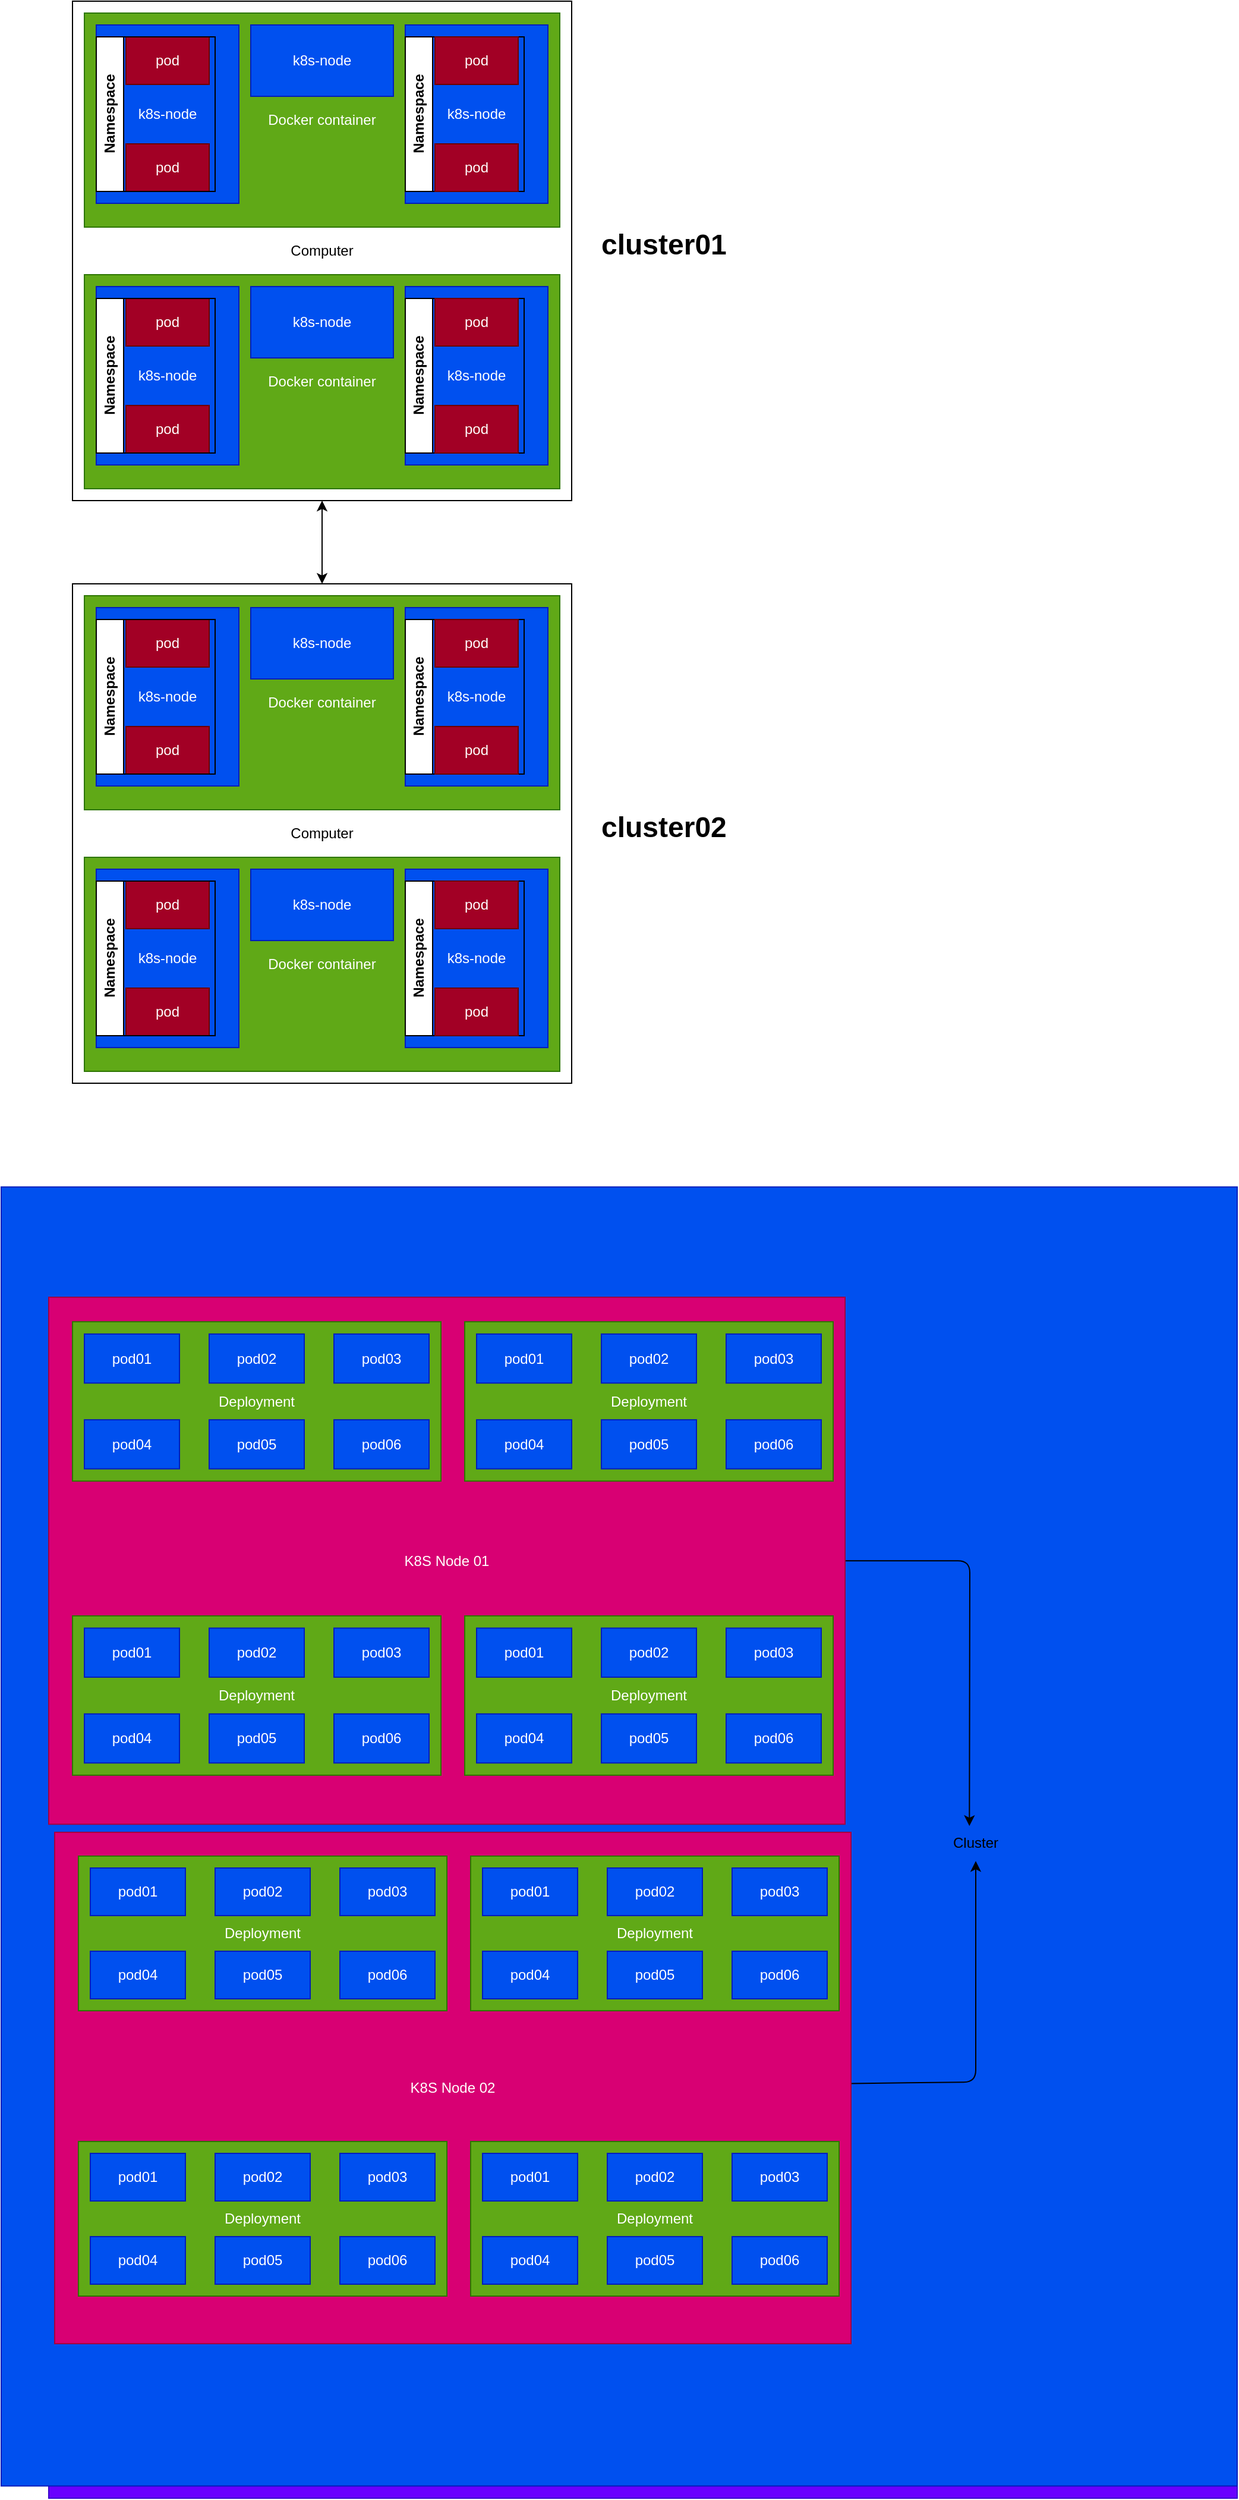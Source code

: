 <mxfile>
    <diagram id="Uwu_7KgjFISN3UCunWLy" name="Page-1">
        <mxGraphModel dx="1042" dy="410" grid="1" gridSize="10" guides="1" tooltips="1" connect="1" arrows="1" fold="1" page="1" pageScale="1" pageWidth="850" pageHeight="1100" math="0" shadow="0">
            <root>
                <mxCell id="0"/>
                <mxCell id="1" parent="0"/>
                <mxCell id="27" value="" style="group" parent="1" vertex="1" connectable="0">
                    <mxGeometry x="80" y="60" width="420" height="420" as="geometry"/>
                </mxCell>
                <mxCell id="2" value="Computer" style="whiteSpace=wrap;html=1;aspect=fixed;" parent="27" vertex="1">
                    <mxGeometry width="420" height="420" as="geometry"/>
                </mxCell>
                <mxCell id="15" value="" style="group" parent="27" vertex="1" connectable="0">
                    <mxGeometry x="10" y="10" width="400" height="180" as="geometry"/>
                </mxCell>
                <mxCell id="3" value="Docker container" style="rounded=0;whiteSpace=wrap;html=1;fillColor=#60a917;fontColor=#ffffff;strokeColor=#2D7600;" parent="15" vertex="1">
                    <mxGeometry width="400" height="180" as="geometry"/>
                </mxCell>
                <mxCell id="6" value="k8s-node" style="rounded=0;whiteSpace=wrap;html=1;fillColor=#0050ef;fontColor=#ffffff;strokeColor=#001DBC;" parent="15" vertex="1">
                    <mxGeometry x="10" y="10" width="120" height="150" as="geometry"/>
                </mxCell>
                <mxCell id="7" value="k8s-node" style="rounded=0;whiteSpace=wrap;html=1;fillColor=#0050ef;fontColor=#ffffff;strokeColor=#001DBC;" parent="15" vertex="1">
                    <mxGeometry x="140" y="10" width="120" height="60" as="geometry"/>
                </mxCell>
                <mxCell id="8" value="k8s-node" style="rounded=0;whiteSpace=wrap;html=1;fillColor=#0050ef;fontColor=#ffffff;strokeColor=#001DBC;" parent="15" vertex="1">
                    <mxGeometry x="270" y="10" width="120" height="150" as="geometry"/>
                </mxCell>
                <mxCell id="9" value="pod" style="rounded=0;whiteSpace=wrap;html=1;fillColor=#a20025;fontColor=#ffffff;strokeColor=#6F0000;" parent="15" vertex="1">
                    <mxGeometry x="35" y="110" width="70" height="40" as="geometry"/>
                </mxCell>
                <mxCell id="10" value="pod" style="rounded=0;whiteSpace=wrap;html=1;fillColor=#a20025;fontColor=#ffffff;strokeColor=#6F0000;" parent="15" vertex="1">
                    <mxGeometry x="35" y="20" width="70" height="40" as="geometry"/>
                </mxCell>
                <mxCell id="11" value="Namespace" style="swimlane;horizontal=0;whiteSpace=wrap;html=1;" parent="15" vertex="1">
                    <mxGeometry x="10" y="20" width="100" height="130" as="geometry"/>
                </mxCell>
                <mxCell id="12" value="Namespace" style="swimlane;horizontal=0;whiteSpace=wrap;html=1;" parent="15" vertex="1">
                    <mxGeometry x="270" y="20" width="100" height="130" as="geometry"/>
                </mxCell>
                <mxCell id="13" value="pod" style="rounded=0;whiteSpace=wrap;html=1;fillColor=#a20025;fontColor=#ffffff;strokeColor=#6F0000;" parent="15" vertex="1">
                    <mxGeometry x="295" y="20" width="70" height="40" as="geometry"/>
                </mxCell>
                <mxCell id="14" value="pod" style="rounded=0;whiteSpace=wrap;html=1;fillColor=#a20025;fontColor=#ffffff;strokeColor=#6F0000;" parent="15" vertex="1">
                    <mxGeometry x="295" y="110" width="70" height="40" as="geometry"/>
                </mxCell>
                <mxCell id="16" value="" style="group" parent="27" vertex="1" connectable="0">
                    <mxGeometry x="10" y="230" width="400" height="180" as="geometry"/>
                </mxCell>
                <mxCell id="17" value="Docker container" style="rounded=0;whiteSpace=wrap;html=1;fillColor=#60a917;fontColor=#ffffff;strokeColor=#2D7600;" parent="16" vertex="1">
                    <mxGeometry width="400" height="180" as="geometry"/>
                </mxCell>
                <mxCell id="18" value="k8s-node" style="rounded=0;whiteSpace=wrap;html=1;fillColor=#0050ef;fontColor=#ffffff;strokeColor=#001DBC;" parent="16" vertex="1">
                    <mxGeometry x="10" y="10" width="120" height="150" as="geometry"/>
                </mxCell>
                <mxCell id="19" value="k8s-node" style="rounded=0;whiteSpace=wrap;html=1;fillColor=#0050ef;fontColor=#ffffff;strokeColor=#001DBC;" parent="16" vertex="1">
                    <mxGeometry x="140" y="10" width="120" height="60" as="geometry"/>
                </mxCell>
                <mxCell id="20" value="k8s-node" style="rounded=0;whiteSpace=wrap;html=1;fillColor=#0050ef;fontColor=#ffffff;strokeColor=#001DBC;" parent="16" vertex="1">
                    <mxGeometry x="270" y="10" width="120" height="150" as="geometry"/>
                </mxCell>
                <mxCell id="21" value="pod" style="rounded=0;whiteSpace=wrap;html=1;fillColor=#a20025;fontColor=#ffffff;strokeColor=#6F0000;" parent="16" vertex="1">
                    <mxGeometry x="35" y="110" width="70" height="40" as="geometry"/>
                </mxCell>
                <mxCell id="22" value="pod" style="rounded=0;whiteSpace=wrap;html=1;fillColor=#a20025;fontColor=#ffffff;strokeColor=#6F0000;" parent="16" vertex="1">
                    <mxGeometry x="35" y="20" width="70" height="40" as="geometry"/>
                </mxCell>
                <mxCell id="23" value="Namespace" style="swimlane;horizontal=0;whiteSpace=wrap;html=1;" parent="16" vertex="1">
                    <mxGeometry x="10" y="20" width="100" height="130" as="geometry"/>
                </mxCell>
                <mxCell id="24" value="Namespace" style="swimlane;horizontal=0;whiteSpace=wrap;html=1;" parent="16" vertex="1">
                    <mxGeometry x="270" y="20" width="100" height="130" as="geometry"/>
                </mxCell>
                <mxCell id="25" value="pod" style="rounded=0;whiteSpace=wrap;html=1;fillColor=#a20025;fontColor=#ffffff;strokeColor=#6F0000;" parent="16" vertex="1">
                    <mxGeometry x="295" y="20" width="70" height="40" as="geometry"/>
                </mxCell>
                <mxCell id="26" value="pod" style="rounded=0;whiteSpace=wrap;html=1;fillColor=#a20025;fontColor=#ffffff;strokeColor=#6F0000;" parent="16" vertex="1">
                    <mxGeometry x="295" y="110" width="70" height="40" as="geometry"/>
                </mxCell>
                <mxCell id="28" value="" style="group" parent="1" vertex="1" connectable="0">
                    <mxGeometry x="80" y="550" width="420" height="420" as="geometry"/>
                </mxCell>
                <mxCell id="29" value="Computer" style="whiteSpace=wrap;html=1;aspect=fixed;" parent="28" vertex="1">
                    <mxGeometry width="420" height="420" as="geometry"/>
                </mxCell>
                <mxCell id="30" value="" style="group" parent="28" vertex="1" connectable="0">
                    <mxGeometry x="10" y="10" width="400" height="180" as="geometry"/>
                </mxCell>
                <mxCell id="31" value="Docker container" style="rounded=0;whiteSpace=wrap;html=1;fillColor=#60a917;fontColor=#ffffff;strokeColor=#2D7600;" parent="30" vertex="1">
                    <mxGeometry width="400" height="180" as="geometry"/>
                </mxCell>
                <mxCell id="32" value="k8s-node" style="rounded=0;whiteSpace=wrap;html=1;fillColor=#0050ef;fontColor=#ffffff;strokeColor=#001DBC;" parent="30" vertex="1">
                    <mxGeometry x="10" y="10" width="120" height="150" as="geometry"/>
                </mxCell>
                <mxCell id="33" value="k8s-node" style="rounded=0;whiteSpace=wrap;html=1;fillColor=#0050ef;fontColor=#ffffff;strokeColor=#001DBC;" parent="30" vertex="1">
                    <mxGeometry x="140" y="10" width="120" height="60" as="geometry"/>
                </mxCell>
                <mxCell id="34" value="k8s-node" style="rounded=0;whiteSpace=wrap;html=1;fillColor=#0050ef;fontColor=#ffffff;strokeColor=#001DBC;" parent="30" vertex="1">
                    <mxGeometry x="270" y="10" width="120" height="150" as="geometry"/>
                </mxCell>
                <mxCell id="35" value="pod" style="rounded=0;whiteSpace=wrap;html=1;fillColor=#a20025;fontColor=#ffffff;strokeColor=#6F0000;" parent="30" vertex="1">
                    <mxGeometry x="35" y="110" width="70" height="40" as="geometry"/>
                </mxCell>
                <mxCell id="36" value="pod" style="rounded=0;whiteSpace=wrap;html=1;fillColor=#a20025;fontColor=#ffffff;strokeColor=#6F0000;" parent="30" vertex="1">
                    <mxGeometry x="35" y="20" width="70" height="40" as="geometry"/>
                </mxCell>
                <mxCell id="37" value="Namespace" style="swimlane;horizontal=0;whiteSpace=wrap;html=1;" parent="30" vertex="1">
                    <mxGeometry x="10" y="20" width="100" height="130" as="geometry"/>
                </mxCell>
                <mxCell id="38" value="Namespace" style="swimlane;horizontal=0;whiteSpace=wrap;html=1;" parent="30" vertex="1">
                    <mxGeometry x="270" y="20" width="100" height="130" as="geometry"/>
                </mxCell>
                <mxCell id="39" value="pod" style="rounded=0;whiteSpace=wrap;html=1;fillColor=#a20025;fontColor=#ffffff;strokeColor=#6F0000;" parent="30" vertex="1">
                    <mxGeometry x="295" y="20" width="70" height="40" as="geometry"/>
                </mxCell>
                <mxCell id="40" value="pod" style="rounded=0;whiteSpace=wrap;html=1;fillColor=#a20025;fontColor=#ffffff;strokeColor=#6F0000;" parent="30" vertex="1">
                    <mxGeometry x="295" y="110" width="70" height="40" as="geometry"/>
                </mxCell>
                <mxCell id="41" value="" style="group" parent="28" vertex="1" connectable="0">
                    <mxGeometry x="10" y="230" width="400" height="180" as="geometry"/>
                </mxCell>
                <mxCell id="42" value="Docker container" style="rounded=0;whiteSpace=wrap;html=1;fillColor=#60a917;fontColor=#ffffff;strokeColor=#2D7600;" parent="41" vertex="1">
                    <mxGeometry width="400" height="180" as="geometry"/>
                </mxCell>
                <mxCell id="43" value="k8s-node" style="rounded=0;whiteSpace=wrap;html=1;fillColor=#0050ef;fontColor=#ffffff;strokeColor=#001DBC;" parent="41" vertex="1">
                    <mxGeometry x="10" y="10" width="120" height="150" as="geometry"/>
                </mxCell>
                <mxCell id="44" value="k8s-node" style="rounded=0;whiteSpace=wrap;html=1;fillColor=#0050ef;fontColor=#ffffff;strokeColor=#001DBC;" parent="41" vertex="1">
                    <mxGeometry x="140" y="10" width="120" height="60" as="geometry"/>
                </mxCell>
                <mxCell id="45" value="k8s-node" style="rounded=0;whiteSpace=wrap;html=1;fillColor=#0050ef;fontColor=#ffffff;strokeColor=#001DBC;" parent="41" vertex="1">
                    <mxGeometry x="270" y="10" width="120" height="150" as="geometry"/>
                </mxCell>
                <mxCell id="46" value="pod" style="rounded=0;whiteSpace=wrap;html=1;fillColor=#a20025;fontColor=#ffffff;strokeColor=#6F0000;" parent="41" vertex="1">
                    <mxGeometry x="35" y="110" width="70" height="40" as="geometry"/>
                </mxCell>
                <mxCell id="47" value="pod" style="rounded=0;whiteSpace=wrap;html=1;fillColor=#a20025;fontColor=#ffffff;strokeColor=#6F0000;" parent="41" vertex="1">
                    <mxGeometry x="35" y="20" width="70" height="40" as="geometry"/>
                </mxCell>
                <mxCell id="48" value="Namespace" style="swimlane;horizontal=0;whiteSpace=wrap;html=1;" parent="41" vertex="1">
                    <mxGeometry x="10" y="20" width="100" height="130" as="geometry"/>
                </mxCell>
                <mxCell id="49" value="Namespace" style="swimlane;horizontal=0;whiteSpace=wrap;html=1;" parent="41" vertex="1">
                    <mxGeometry x="270" y="20" width="100" height="130" as="geometry"/>
                </mxCell>
                <mxCell id="50" value="pod" style="rounded=0;whiteSpace=wrap;html=1;fillColor=#a20025;fontColor=#ffffff;strokeColor=#6F0000;" parent="41" vertex="1">
                    <mxGeometry x="295" y="20" width="70" height="40" as="geometry"/>
                </mxCell>
                <mxCell id="51" value="pod" style="rounded=0;whiteSpace=wrap;html=1;fillColor=#a20025;fontColor=#ffffff;strokeColor=#6F0000;" parent="41" vertex="1">
                    <mxGeometry x="295" y="110" width="70" height="40" as="geometry"/>
                </mxCell>
                <mxCell id="54" value="" style="endArrow=classic;startArrow=classic;html=1;entryX=0.5;entryY=1;entryDx=0;entryDy=0;exitX=0.5;exitY=0;exitDx=0;exitDy=0;" parent="1" source="29" target="2" edge="1">
                    <mxGeometry width="50" height="50" relative="1" as="geometry">
                        <mxPoint x="260" y="540" as="sourcePoint"/>
                        <mxPoint x="310" y="490" as="targetPoint"/>
                    </mxGeometry>
                </mxCell>
                <mxCell id="55" value="&lt;h1&gt;cluster01&lt;/h1&gt;" style="text;html=1;strokeColor=none;fillColor=none;spacing=5;spacingTop=-20;whiteSpace=wrap;overflow=hidden;rounded=0;" parent="1" vertex="1">
                    <mxGeometry x="520" y="245" width="130" height="50" as="geometry"/>
                </mxCell>
                <mxCell id="56" value="&lt;h1&gt;cluster02&lt;/h1&gt;" style="text;html=1;strokeColor=none;fillColor=none;spacing=5;spacingTop=-20;whiteSpace=wrap;overflow=hidden;rounded=0;" parent="1" vertex="1">
                    <mxGeometry x="520" y="735" width="130" height="50" as="geometry"/>
                </mxCell>
                <mxCell id="94" value="" style="group;fillColor=#6a00ff;fontColor=#ffffff;strokeColor=#3700CC;" parent="1" vertex="1" connectable="0">
                    <mxGeometry x="60" y="1150" width="1000" height="1010" as="geometry"/>
                </mxCell>
                <mxCell id="130" value="" style="rounded=0;whiteSpace=wrap;html=1;fillColor=#0050ef;fontColor=#ffffff;strokeColor=#001DBC;" parent="94" vertex="1">
                    <mxGeometry x="-40" y="-92.755" width="1040" height="1092.449" as="geometry"/>
                </mxCell>
                <mxCell id="133" style="edgeStyle=none;html=1;entryX=0.411;entryY=0.049;entryDx=0;entryDy=0;entryPerimeter=0;" parent="94" source="57" target="132" edge="1">
                    <mxGeometry relative="1" as="geometry">
                        <Array as="points">
                            <mxPoint x="775" y="221.582"/>
                        </Array>
                    </mxGeometry>
                </mxCell>
                <mxCell id="57" value="K8S Node 01" style="rounded=0;whiteSpace=wrap;html=1;fillColor=#d80073;fontColor=#ffffff;strokeColor=#A50040;" parent="94" vertex="1">
                    <mxGeometry width="670" height="443.163" as="geometry"/>
                </mxCell>
                <mxCell id="77" value="" style="group" parent="94" vertex="1" connectable="0">
                    <mxGeometry x="350" y="20.612" width="310" height="133.98" as="geometry"/>
                </mxCell>
                <mxCell id="78" value="Deployment" style="rounded=0;whiteSpace=wrap;html=1;fillColor=#60a917;fontColor=#ffffff;strokeColor=#2D7600;" parent="77" vertex="1">
                    <mxGeometry width="310" height="133.98" as="geometry"/>
                </mxCell>
                <mxCell id="79" value="pod01" style="rounded=0;whiteSpace=wrap;html=1;fillColor=#0050ef;fontColor=#ffffff;strokeColor=#001DBC;" parent="77" vertex="1">
                    <mxGeometry x="10" y="10.306" width="80" height="41.224" as="geometry"/>
                </mxCell>
                <mxCell id="80" value="pod02" style="rounded=0;whiteSpace=wrap;html=1;fillColor=#0050ef;fontColor=#ffffff;strokeColor=#001DBC;" parent="77" vertex="1">
                    <mxGeometry x="115" y="10.306" width="80" height="41.224" as="geometry"/>
                </mxCell>
                <mxCell id="81" value="pod03" style="rounded=0;whiteSpace=wrap;html=1;fillColor=#0050ef;fontColor=#ffffff;strokeColor=#001DBC;" parent="77" vertex="1">
                    <mxGeometry x="220" y="10.306" width="80" height="41.224" as="geometry"/>
                </mxCell>
                <mxCell id="82" value="pod04" style="rounded=0;whiteSpace=wrap;html=1;fillColor=#0050ef;fontColor=#ffffff;strokeColor=#001DBC;" parent="77" vertex="1">
                    <mxGeometry x="10" y="82.449" width="80" height="41.224" as="geometry"/>
                </mxCell>
                <mxCell id="83" value="pod05" style="rounded=0;whiteSpace=wrap;html=1;fillColor=#0050ef;fontColor=#ffffff;strokeColor=#001DBC;" parent="77" vertex="1">
                    <mxGeometry x="115" y="82.449" width="80" height="41.224" as="geometry"/>
                </mxCell>
                <mxCell id="84" value="pod06" style="rounded=0;whiteSpace=wrap;html=1;fillColor=#0050ef;fontColor=#ffffff;strokeColor=#001DBC;" parent="77" vertex="1">
                    <mxGeometry x="220" y="82.449" width="80" height="41.224" as="geometry"/>
                </mxCell>
                <mxCell id="93" value="" style="group" parent="94" vertex="1" connectable="0">
                    <mxGeometry x="20" y="267.959" width="640" height="133.98" as="geometry"/>
                </mxCell>
                <mxCell id="68" value="" style="group" parent="93" vertex="1" connectable="0">
                    <mxGeometry width="310" height="133.98" as="geometry"/>
                </mxCell>
                <mxCell id="60" value="Deployment" style="rounded=0;whiteSpace=wrap;html=1;fillColor=#60a917;fontColor=#ffffff;strokeColor=#2D7600;" parent="68" vertex="1">
                    <mxGeometry width="310" height="133.98" as="geometry"/>
                </mxCell>
                <mxCell id="62" value="pod01" style="rounded=0;whiteSpace=wrap;html=1;fillColor=#0050ef;fontColor=#ffffff;strokeColor=#001DBC;" parent="68" vertex="1">
                    <mxGeometry x="10" y="10.306" width="80" height="41.224" as="geometry"/>
                </mxCell>
                <mxCell id="63" value="pod02" style="rounded=0;whiteSpace=wrap;html=1;fillColor=#0050ef;fontColor=#ffffff;strokeColor=#001DBC;" parent="68" vertex="1">
                    <mxGeometry x="115" y="10.306" width="80" height="41.224" as="geometry"/>
                </mxCell>
                <mxCell id="64" value="pod03" style="rounded=0;whiteSpace=wrap;html=1;fillColor=#0050ef;fontColor=#ffffff;strokeColor=#001DBC;" parent="68" vertex="1">
                    <mxGeometry x="220" y="10.306" width="80" height="41.224" as="geometry"/>
                </mxCell>
                <mxCell id="65" value="pod04" style="rounded=0;whiteSpace=wrap;html=1;fillColor=#0050ef;fontColor=#ffffff;strokeColor=#001DBC;" parent="68" vertex="1">
                    <mxGeometry x="10" y="82.449" width="80" height="41.224" as="geometry"/>
                </mxCell>
                <mxCell id="66" value="pod05" style="rounded=0;whiteSpace=wrap;html=1;fillColor=#0050ef;fontColor=#ffffff;strokeColor=#001DBC;" parent="68" vertex="1">
                    <mxGeometry x="115" y="82.449" width="80" height="41.224" as="geometry"/>
                </mxCell>
                <mxCell id="67" value="pod06" style="rounded=0;whiteSpace=wrap;html=1;fillColor=#0050ef;fontColor=#ffffff;strokeColor=#001DBC;" parent="68" vertex="1">
                    <mxGeometry x="220" y="82.449" width="80" height="41.224" as="geometry"/>
                </mxCell>
                <mxCell id="69" value="" style="group" parent="93" vertex="1" connectable="0">
                    <mxGeometry x="330" width="310" height="133.98" as="geometry"/>
                </mxCell>
                <mxCell id="70" value="Deployment" style="rounded=0;whiteSpace=wrap;html=1;fillColor=#60a917;fontColor=#ffffff;strokeColor=#2D7600;" parent="69" vertex="1">
                    <mxGeometry width="310" height="133.98" as="geometry"/>
                </mxCell>
                <mxCell id="71" value="pod01" style="rounded=0;whiteSpace=wrap;html=1;fillColor=#0050ef;fontColor=#ffffff;strokeColor=#001DBC;" parent="69" vertex="1">
                    <mxGeometry x="10" y="10.306" width="80" height="41.224" as="geometry"/>
                </mxCell>
                <mxCell id="72" value="pod02" style="rounded=0;whiteSpace=wrap;html=1;fillColor=#0050ef;fontColor=#ffffff;strokeColor=#001DBC;" parent="69" vertex="1">
                    <mxGeometry x="115" y="10.306" width="80" height="41.224" as="geometry"/>
                </mxCell>
                <mxCell id="73" value="pod03" style="rounded=0;whiteSpace=wrap;html=1;fillColor=#0050ef;fontColor=#ffffff;strokeColor=#001DBC;" parent="69" vertex="1">
                    <mxGeometry x="220" y="10.306" width="80" height="41.224" as="geometry"/>
                </mxCell>
                <mxCell id="74" value="pod04" style="rounded=0;whiteSpace=wrap;html=1;fillColor=#0050ef;fontColor=#ffffff;strokeColor=#001DBC;" parent="69" vertex="1">
                    <mxGeometry x="10" y="82.449" width="80" height="41.224" as="geometry"/>
                </mxCell>
                <mxCell id="75" value="pod05" style="rounded=0;whiteSpace=wrap;html=1;fillColor=#0050ef;fontColor=#ffffff;strokeColor=#001DBC;" parent="69" vertex="1">
                    <mxGeometry x="115" y="82.449" width="80" height="41.224" as="geometry"/>
                </mxCell>
                <mxCell id="76" value="pod06" style="rounded=0;whiteSpace=wrap;html=1;fillColor=#0050ef;fontColor=#ffffff;strokeColor=#001DBC;" parent="69" vertex="1">
                    <mxGeometry x="220" y="82.449" width="80" height="41.224" as="geometry"/>
                </mxCell>
                <mxCell id="86" value="Deployment" style="rounded=0;whiteSpace=wrap;html=1;fillColor=#60a917;fontColor=#ffffff;strokeColor=#2D7600;" parent="94" vertex="1">
                    <mxGeometry x="20" y="20.612" width="310" height="133.98" as="geometry"/>
                </mxCell>
                <mxCell id="87" value="pod01" style="rounded=0;whiteSpace=wrap;html=1;fillColor=#0050ef;fontColor=#ffffff;strokeColor=#001DBC;" parent="94" vertex="1">
                    <mxGeometry x="30" y="30.918" width="80" height="41.224" as="geometry"/>
                </mxCell>
                <mxCell id="88" value="pod02" style="rounded=0;whiteSpace=wrap;html=1;fillColor=#0050ef;fontColor=#ffffff;strokeColor=#001DBC;" parent="94" vertex="1">
                    <mxGeometry x="135" y="30.918" width="80" height="41.224" as="geometry"/>
                </mxCell>
                <mxCell id="89" value="pod03" style="rounded=0;whiteSpace=wrap;html=1;fillColor=#0050ef;fontColor=#ffffff;strokeColor=#001DBC;" parent="94" vertex="1">
                    <mxGeometry x="240" y="30.918" width="80" height="41.224" as="geometry"/>
                </mxCell>
                <mxCell id="90" value="pod04" style="rounded=0;whiteSpace=wrap;html=1;fillColor=#0050ef;fontColor=#ffffff;strokeColor=#001DBC;" parent="94" vertex="1">
                    <mxGeometry x="30" y="103.061" width="80" height="41.224" as="geometry"/>
                </mxCell>
                <mxCell id="91" value="pod05" style="rounded=0;whiteSpace=wrap;html=1;fillColor=#0050ef;fontColor=#ffffff;strokeColor=#001DBC;" parent="94" vertex="1">
                    <mxGeometry x="135" y="103.061" width="80" height="41.224" as="geometry"/>
                </mxCell>
                <mxCell id="92" value="pod06" style="rounded=0;whiteSpace=wrap;html=1;fillColor=#0050ef;fontColor=#ffffff;strokeColor=#001DBC;" parent="94" vertex="1">
                    <mxGeometry x="240" y="103.061" width="80" height="41.224" as="geometry"/>
                </mxCell>
                <mxCell id="132" value="Cluster" style="text;html=1;strokeColor=none;fillColor=none;align=center;verticalAlign=middle;whiteSpace=wrap;rounded=0;" parent="94" vertex="1">
                    <mxGeometry x="750" y="443.163" width="60" height="30.918" as="geometry"/>
                </mxCell>
                <mxCell id="134" style="edgeStyle=none;html=1;entryX=0.5;entryY=1;entryDx=0;entryDy=0;" parent="1" source="96" target="132" edge="1">
                    <mxGeometry relative="1" as="geometry">
                        <Array as="points">
                            <mxPoint x="840" y="1810"/>
                        </Array>
                    </mxGeometry>
                </mxCell>
                <mxCell id="96" value="K8S Node 02" style="rounded=0;whiteSpace=wrap;html=1;fillColor=#d80073;fontColor=#ffffff;strokeColor=#A50040;" parent="1" vertex="1">
                    <mxGeometry x="65" y="1600" width="670" height="430" as="geometry"/>
                </mxCell>
                <mxCell id="97" value="" style="group" parent="1" vertex="1" connectable="0">
                    <mxGeometry x="415" y="1620" width="310" height="130" as="geometry"/>
                </mxCell>
                <mxCell id="98" value="Deployment" style="rounded=0;whiteSpace=wrap;html=1;fillColor=#60a917;fontColor=#ffffff;strokeColor=#2D7600;" parent="97" vertex="1">
                    <mxGeometry width="310" height="130" as="geometry"/>
                </mxCell>
                <mxCell id="99" value="pod01" style="rounded=0;whiteSpace=wrap;html=1;fillColor=#0050ef;fontColor=#ffffff;strokeColor=#001DBC;" parent="97" vertex="1">
                    <mxGeometry x="10" y="10" width="80" height="40" as="geometry"/>
                </mxCell>
                <mxCell id="100" value="pod02" style="rounded=0;whiteSpace=wrap;html=1;fillColor=#0050ef;fontColor=#ffffff;strokeColor=#001DBC;" parent="97" vertex="1">
                    <mxGeometry x="115" y="10" width="80" height="40" as="geometry"/>
                </mxCell>
                <mxCell id="101" value="pod03" style="rounded=0;whiteSpace=wrap;html=1;fillColor=#0050ef;fontColor=#ffffff;strokeColor=#001DBC;" parent="97" vertex="1">
                    <mxGeometry x="220" y="10" width="80" height="40" as="geometry"/>
                </mxCell>
                <mxCell id="102" value="pod04" style="rounded=0;whiteSpace=wrap;html=1;fillColor=#0050ef;fontColor=#ffffff;strokeColor=#001DBC;" parent="97" vertex="1">
                    <mxGeometry x="10" y="80" width="80" height="40" as="geometry"/>
                </mxCell>
                <mxCell id="103" value="pod05" style="rounded=0;whiteSpace=wrap;html=1;fillColor=#0050ef;fontColor=#ffffff;strokeColor=#001DBC;" parent="97" vertex="1">
                    <mxGeometry x="115" y="80" width="80" height="40" as="geometry"/>
                </mxCell>
                <mxCell id="104" value="pod06" style="rounded=0;whiteSpace=wrap;html=1;fillColor=#0050ef;fontColor=#ffffff;strokeColor=#001DBC;" parent="97" vertex="1">
                    <mxGeometry x="220" y="80" width="80" height="40" as="geometry"/>
                </mxCell>
                <mxCell id="105" value="" style="group" parent="1" vertex="1" connectable="0">
                    <mxGeometry x="85" y="1620" width="310" height="130" as="geometry"/>
                </mxCell>
                <mxCell id="106" value="Deployment" style="rounded=0;whiteSpace=wrap;html=1;fillColor=#60a917;fontColor=#ffffff;strokeColor=#2D7600;" parent="105" vertex="1">
                    <mxGeometry width="310" height="130" as="geometry"/>
                </mxCell>
                <mxCell id="107" value="pod01" style="rounded=0;whiteSpace=wrap;html=1;fillColor=#0050ef;fontColor=#ffffff;strokeColor=#001DBC;" parent="105" vertex="1">
                    <mxGeometry x="10" y="10" width="80" height="40" as="geometry"/>
                </mxCell>
                <mxCell id="108" value="pod02" style="rounded=0;whiteSpace=wrap;html=1;fillColor=#0050ef;fontColor=#ffffff;strokeColor=#001DBC;" parent="105" vertex="1">
                    <mxGeometry x="115" y="10" width="80" height="40" as="geometry"/>
                </mxCell>
                <mxCell id="109" value="pod03" style="rounded=0;whiteSpace=wrap;html=1;fillColor=#0050ef;fontColor=#ffffff;strokeColor=#001DBC;" parent="105" vertex="1">
                    <mxGeometry x="220" y="10" width="80" height="40" as="geometry"/>
                </mxCell>
                <mxCell id="110" value="pod04" style="rounded=0;whiteSpace=wrap;html=1;fillColor=#0050ef;fontColor=#ffffff;strokeColor=#001DBC;" parent="105" vertex="1">
                    <mxGeometry x="10" y="80" width="80" height="40" as="geometry"/>
                </mxCell>
                <mxCell id="111" value="pod05" style="rounded=0;whiteSpace=wrap;html=1;fillColor=#0050ef;fontColor=#ffffff;strokeColor=#001DBC;" parent="105" vertex="1">
                    <mxGeometry x="115" y="80" width="80" height="40" as="geometry"/>
                </mxCell>
                <mxCell id="112" value="pod06" style="rounded=0;whiteSpace=wrap;html=1;fillColor=#0050ef;fontColor=#ffffff;strokeColor=#001DBC;" parent="105" vertex="1">
                    <mxGeometry x="220" y="80" width="80" height="40" as="geometry"/>
                </mxCell>
                <mxCell id="113" value="" style="group" parent="1" vertex="1" connectable="0">
                    <mxGeometry x="85" y="1860" width="640" height="130" as="geometry"/>
                </mxCell>
                <mxCell id="114" value="" style="group" parent="113" vertex="1" connectable="0">
                    <mxGeometry width="310" height="130" as="geometry"/>
                </mxCell>
                <mxCell id="115" value="Deployment" style="rounded=0;whiteSpace=wrap;html=1;fillColor=#60a917;fontColor=#ffffff;strokeColor=#2D7600;" parent="114" vertex="1">
                    <mxGeometry width="310" height="130" as="geometry"/>
                </mxCell>
                <mxCell id="116" value="pod01" style="rounded=0;whiteSpace=wrap;html=1;fillColor=#0050ef;fontColor=#ffffff;strokeColor=#001DBC;" parent="114" vertex="1">
                    <mxGeometry x="10" y="10" width="80" height="40" as="geometry"/>
                </mxCell>
                <mxCell id="117" value="pod02" style="rounded=0;whiteSpace=wrap;html=1;fillColor=#0050ef;fontColor=#ffffff;strokeColor=#001DBC;" parent="114" vertex="1">
                    <mxGeometry x="115" y="10" width="80" height="40" as="geometry"/>
                </mxCell>
                <mxCell id="118" value="pod03" style="rounded=0;whiteSpace=wrap;html=1;fillColor=#0050ef;fontColor=#ffffff;strokeColor=#001DBC;" parent="114" vertex="1">
                    <mxGeometry x="220" y="10" width="80" height="40" as="geometry"/>
                </mxCell>
                <mxCell id="119" value="pod04" style="rounded=0;whiteSpace=wrap;html=1;fillColor=#0050ef;fontColor=#ffffff;strokeColor=#001DBC;" parent="114" vertex="1">
                    <mxGeometry x="10" y="80" width="80" height="40" as="geometry"/>
                </mxCell>
                <mxCell id="120" value="pod05" style="rounded=0;whiteSpace=wrap;html=1;fillColor=#0050ef;fontColor=#ffffff;strokeColor=#001DBC;" parent="114" vertex="1">
                    <mxGeometry x="115" y="80" width="80" height="40" as="geometry"/>
                </mxCell>
                <mxCell id="121" value="pod06" style="rounded=0;whiteSpace=wrap;html=1;fillColor=#0050ef;fontColor=#ffffff;strokeColor=#001DBC;" parent="114" vertex="1">
                    <mxGeometry x="220" y="80" width="80" height="40" as="geometry"/>
                </mxCell>
                <mxCell id="122" value="" style="group" parent="113" vertex="1" connectable="0">
                    <mxGeometry x="330" width="310" height="130" as="geometry"/>
                </mxCell>
                <mxCell id="123" value="Deployment" style="rounded=0;whiteSpace=wrap;html=1;fillColor=#60a917;fontColor=#ffffff;strokeColor=#2D7600;" parent="122" vertex="1">
                    <mxGeometry width="310" height="130" as="geometry"/>
                </mxCell>
                <mxCell id="124" value="pod01" style="rounded=0;whiteSpace=wrap;html=1;fillColor=#0050ef;fontColor=#ffffff;strokeColor=#001DBC;" parent="122" vertex="1">
                    <mxGeometry x="10" y="10" width="80" height="40" as="geometry"/>
                </mxCell>
                <mxCell id="125" value="pod02" style="rounded=0;whiteSpace=wrap;html=1;fillColor=#0050ef;fontColor=#ffffff;strokeColor=#001DBC;" parent="122" vertex="1">
                    <mxGeometry x="115" y="10" width="80" height="40" as="geometry"/>
                </mxCell>
                <mxCell id="126" value="pod03" style="rounded=0;whiteSpace=wrap;html=1;fillColor=#0050ef;fontColor=#ffffff;strokeColor=#001DBC;" parent="122" vertex="1">
                    <mxGeometry x="220" y="10" width="80" height="40" as="geometry"/>
                </mxCell>
                <mxCell id="127" value="pod04" style="rounded=0;whiteSpace=wrap;html=1;fillColor=#0050ef;fontColor=#ffffff;strokeColor=#001DBC;" parent="122" vertex="1">
                    <mxGeometry x="10" y="80" width="80" height="40" as="geometry"/>
                </mxCell>
                <mxCell id="128" value="pod05" style="rounded=0;whiteSpace=wrap;html=1;fillColor=#0050ef;fontColor=#ffffff;strokeColor=#001DBC;" parent="122" vertex="1">
                    <mxGeometry x="115" y="80" width="80" height="40" as="geometry"/>
                </mxCell>
                <mxCell id="129" value="pod06" style="rounded=0;whiteSpace=wrap;html=1;fillColor=#0050ef;fontColor=#ffffff;strokeColor=#001DBC;" parent="122" vertex="1">
                    <mxGeometry x="220" y="80" width="80" height="40" as="geometry"/>
                </mxCell>
            </root>
        </mxGraphModel>
    </diagram>
</mxfile>